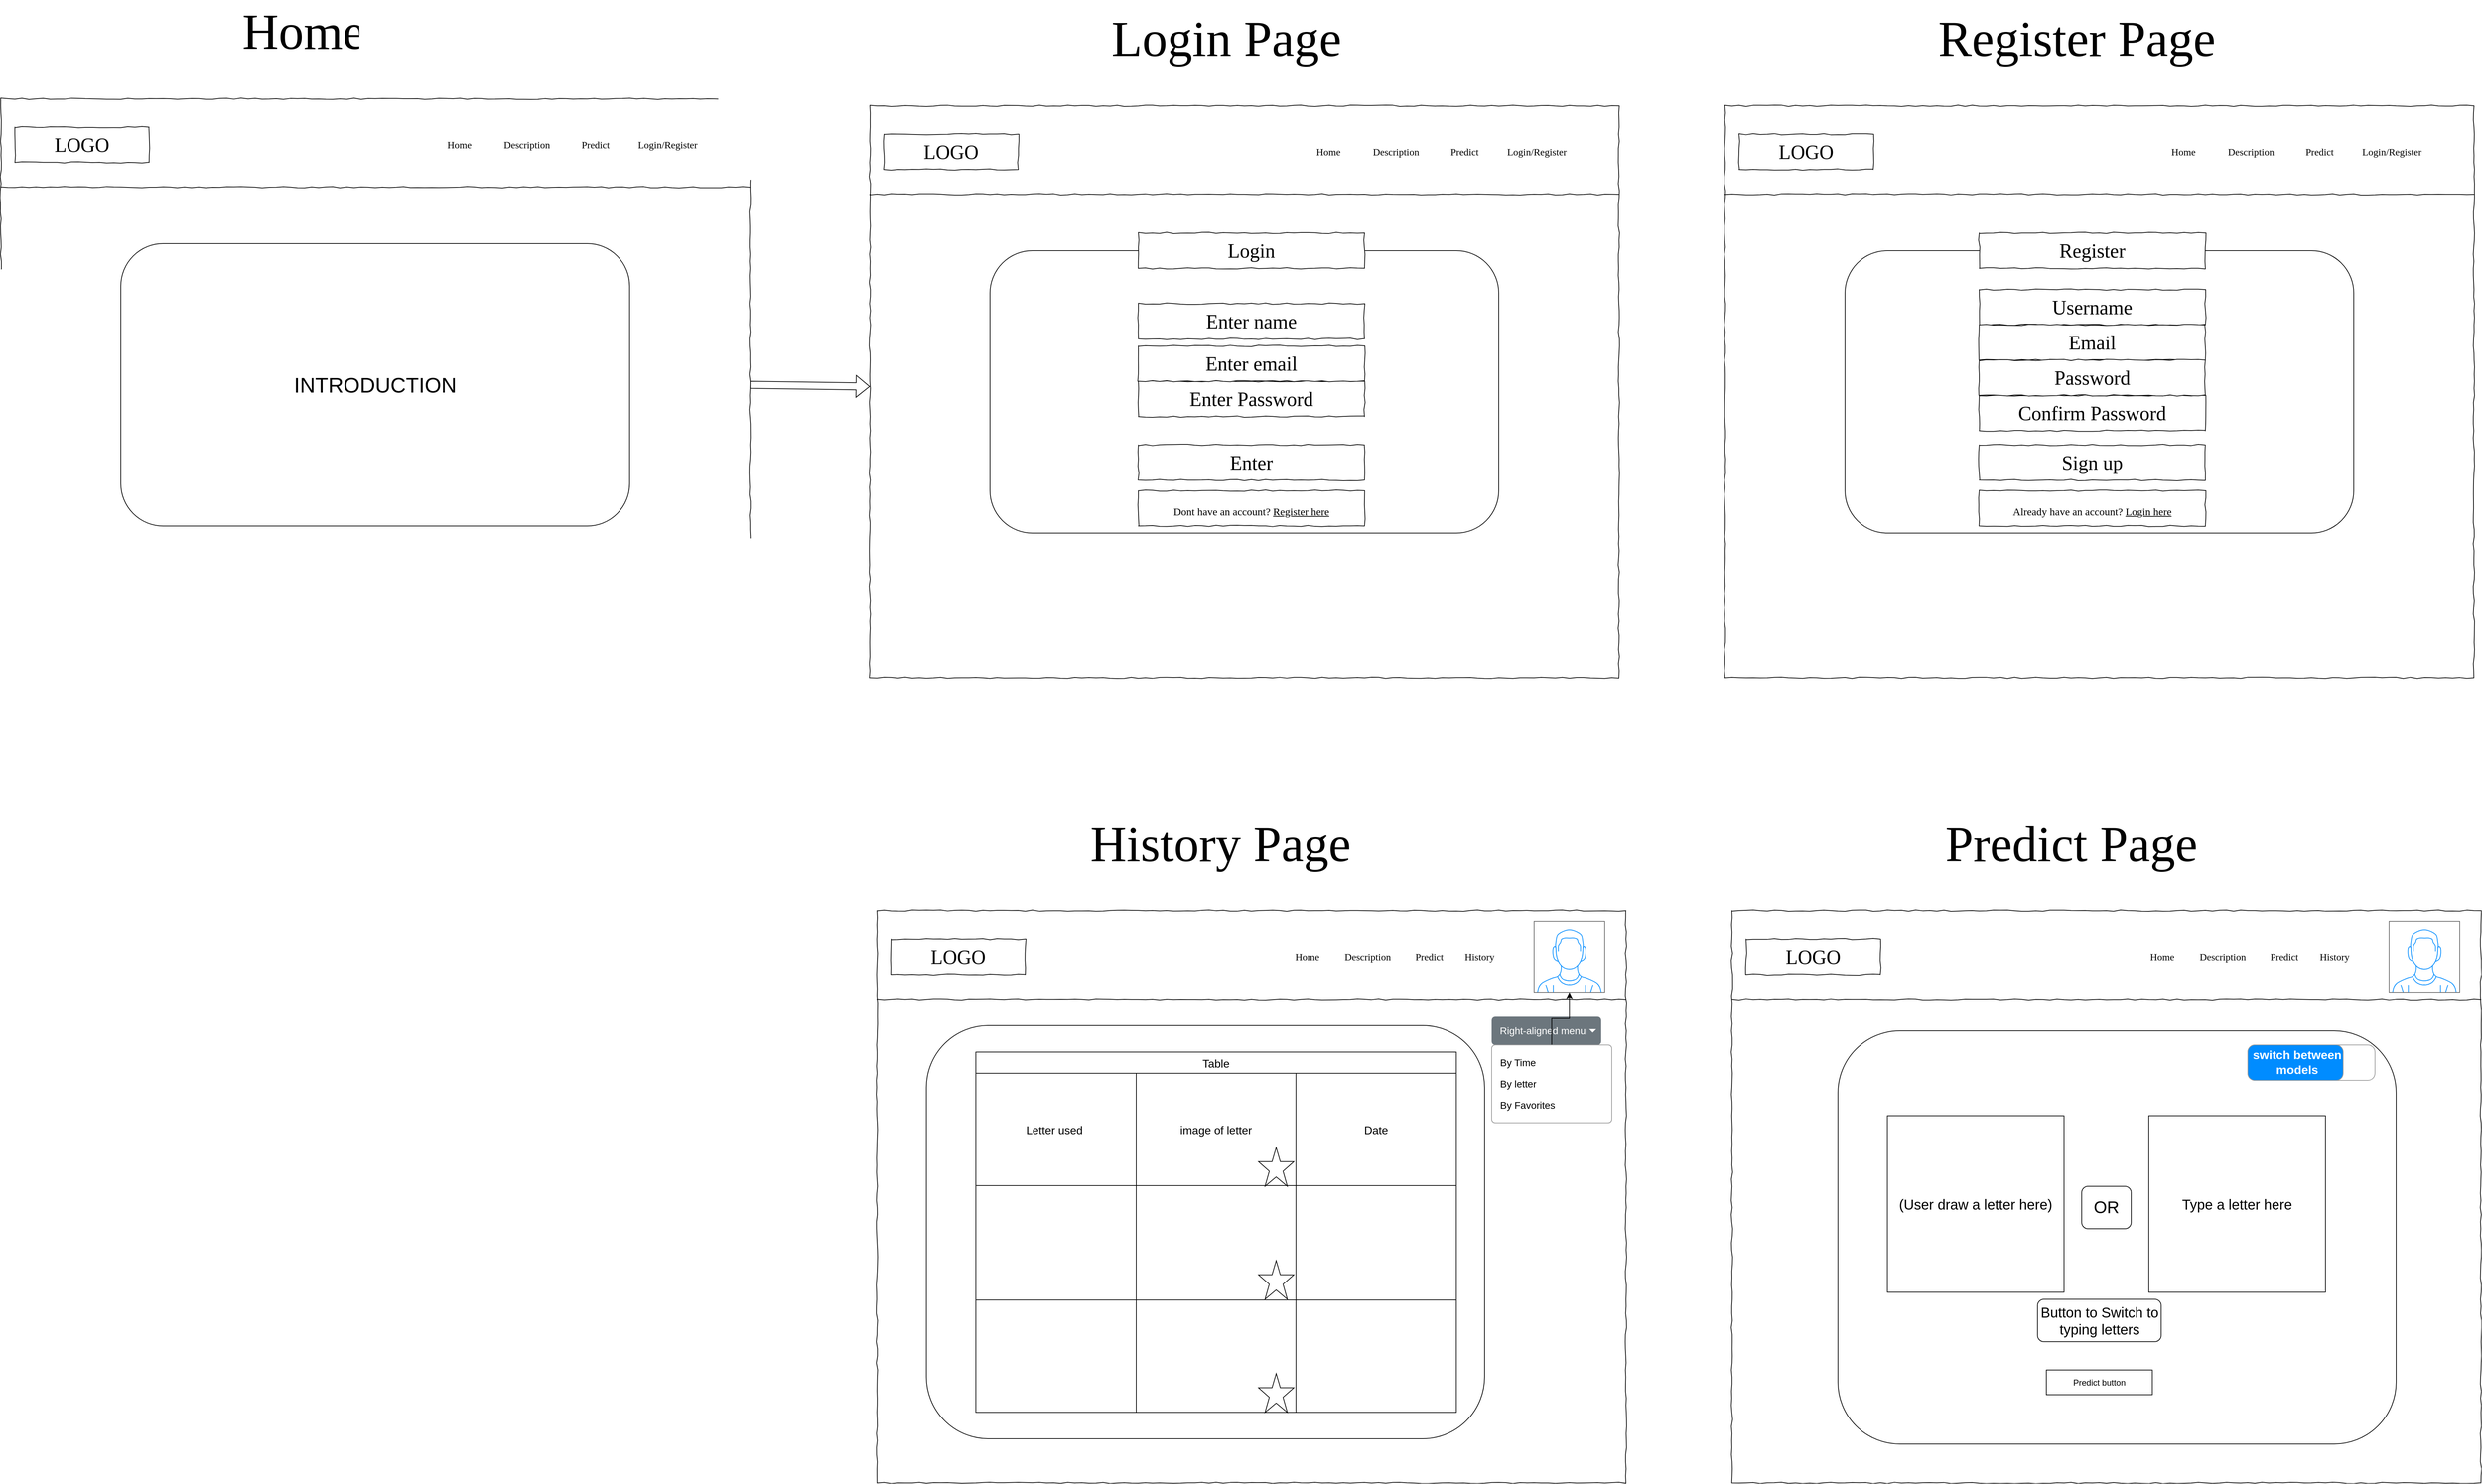 <mxfile version="25.0.1">
  <diagram name="Page-1" id="03018318-947c-dd8e-b7a3-06fadd420f32">
    <mxGraphModel dx="1908" dy="1966" grid="1" gridSize="10" guides="1" tooltips="1" connect="1" arrows="1" fold="1" page="1" pageScale="1" pageWidth="1100" pageHeight="850" background="none" math="0" shadow="0">
      <root>
        <mxCell id="0" />
        <mxCell id="1" parent="0" />
        <mxCell id="677b7b8949515195-1" value="" style="whiteSpace=wrap;html=1;rounded=0;shadow=0;labelBackgroundColor=none;strokeColor=#000000;strokeWidth=1;fillColor=none;fontFamily=Verdana;fontSize=12;fontColor=#000000;align=center;comic=1;" parent="1" vertex="1">
          <mxGeometry x="20" y="20" width="1060" height="810" as="geometry" />
        </mxCell>
        <mxCell id="677b7b8949515195-2" value="LOGO" style="whiteSpace=wrap;html=1;rounded=0;shadow=0;labelBackgroundColor=none;strokeWidth=1;fontFamily=Verdana;fontSize=28;align=center;comic=1;" parent="1" vertex="1">
          <mxGeometry x="40" y="60" width="190" height="50" as="geometry" />
        </mxCell>
        <mxCell id="677b7b8949515195-9" value="" style="line;strokeWidth=1;html=1;rounded=0;shadow=0;labelBackgroundColor=none;fillColor=none;fontFamily=Verdana;fontSize=14;fontColor=#000000;align=center;comic=1;" parent="1" vertex="1">
          <mxGeometry x="20" y="140" width="1060" height="10" as="geometry" />
        </mxCell>
        <mxCell id="677b7b8949515195-11" value="Home" style="text;html=1;points=[];align=left;verticalAlign=top;spacingTop=-4;fontSize=14;fontFamily=Verdana" parent="1" vertex="1">
          <mxGeometry x="650" y="75" width="60" height="20" as="geometry" />
        </mxCell>
        <mxCell id="iwMQm0nN6DJT6xkvxcOJ-1" value="Login/Register" style="text;html=1;points=[];align=left;verticalAlign=top;spacingTop=-4;fontSize=14;fontFamily=Verdana" vertex="1" parent="1">
          <mxGeometry x="920" y="75" width="110" height="20" as="geometry" />
        </mxCell>
        <mxCell id="iwMQm0nN6DJT6xkvxcOJ-8" value="&lt;font style=&quot;font-size: 71px;&quot;&gt;Home Page&lt;/font&gt;" style="text;html=1;points=[];align=left;verticalAlign=top;spacingTop=-4;fontSize=14;fontFamily=Verdana" vertex="1" parent="1">
          <mxGeometry x="360" y="-120" width="420" height="100" as="geometry" />
        </mxCell>
        <mxCell id="iwMQm0nN6DJT6xkvxcOJ-9" value="Description" style="text;html=1;points=[];align=left;verticalAlign=top;spacingTop=-4;fontSize=14;fontFamily=Verdana" vertex="1" parent="1">
          <mxGeometry x="730" y="75" width="90" height="20" as="geometry" />
        </mxCell>
        <mxCell id="iwMQm0nN6DJT6xkvxcOJ-11" value="&lt;font style=&quot;font-size: 30px;&quot;&gt;INTRODUCTION&lt;/font&gt;" style="rounded=1;whiteSpace=wrap;html=1;" vertex="1" parent="1">
          <mxGeometry x="190" y="225" width="720" height="400" as="geometry" />
        </mxCell>
        <mxCell id="iwMQm0nN6DJT6xkvxcOJ-13" value="" style="whiteSpace=wrap;html=1;rounded=0;shadow=0;labelBackgroundColor=none;strokeColor=#000000;strokeWidth=1;fillColor=none;fontFamily=Verdana;fontSize=12;fontColor=#000000;align=center;comic=1;" vertex="1" parent="1">
          <mxGeometry x="1250" y="30" width="1060" height="810" as="geometry" />
        </mxCell>
        <mxCell id="iwMQm0nN6DJT6xkvxcOJ-14" value="LOGO" style="whiteSpace=wrap;html=1;rounded=0;shadow=0;labelBackgroundColor=none;strokeWidth=1;fontFamily=Verdana;fontSize=28;align=center;comic=1;" vertex="1" parent="1">
          <mxGeometry x="1270" y="70" width="190" height="50" as="geometry" />
        </mxCell>
        <mxCell id="iwMQm0nN6DJT6xkvxcOJ-15" value="" style="line;strokeWidth=1;html=1;rounded=0;shadow=0;labelBackgroundColor=none;fillColor=none;fontFamily=Verdana;fontSize=14;fontColor=#000000;align=center;comic=1;" vertex="1" parent="1">
          <mxGeometry x="1250" y="150" width="1060" height="10" as="geometry" />
        </mxCell>
        <mxCell id="iwMQm0nN6DJT6xkvxcOJ-16" value="Home" style="text;html=1;points=[];align=left;verticalAlign=top;spacingTop=-4;fontSize=14;fontFamily=Verdana" vertex="1" parent="1">
          <mxGeometry x="1880" y="85" width="60" height="20" as="geometry" />
        </mxCell>
        <mxCell id="iwMQm0nN6DJT6xkvxcOJ-17" value="Login/Register" style="text;html=1;points=[];align=left;verticalAlign=top;spacingTop=-4;fontSize=14;fontFamily=Verdana" vertex="1" parent="1">
          <mxGeometry x="2150" y="85" width="110" height="20" as="geometry" />
        </mxCell>
        <mxCell id="iwMQm0nN6DJT6xkvxcOJ-18" value="&lt;font style=&quot;font-size: 71px;&quot;&gt;Login Page&lt;/font&gt;" style="text;html=1;points=[];align=left;verticalAlign=top;spacingTop=-4;fontSize=14;fontFamily=Verdana" vertex="1" parent="1">
          <mxGeometry x="1590" y="-110" width="420" height="100" as="geometry" />
        </mxCell>
        <mxCell id="iwMQm0nN6DJT6xkvxcOJ-19" value="Description" style="text;html=1;points=[];align=left;verticalAlign=top;spacingTop=-4;fontSize=14;fontFamily=Verdana" vertex="1" parent="1">
          <mxGeometry x="1960" y="85" width="90" height="20" as="geometry" />
        </mxCell>
        <mxCell id="iwMQm0nN6DJT6xkvxcOJ-20" value="" style="rounded=1;whiteSpace=wrap;html=1;" vertex="1" parent="1">
          <mxGeometry x="1420" y="235" width="720" height="400" as="geometry" />
        </mxCell>
        <mxCell id="iwMQm0nN6DJT6xkvxcOJ-21" value="" style="whiteSpace=wrap;html=1;rounded=0;shadow=0;labelBackgroundColor=none;strokeColor=#000000;strokeWidth=1;fillColor=none;fontFamily=Verdana;fontSize=12;fontColor=#000000;align=center;comic=1;" vertex="1" parent="1">
          <mxGeometry x="2460" y="30" width="1060" height="810" as="geometry" />
        </mxCell>
        <mxCell id="iwMQm0nN6DJT6xkvxcOJ-22" value="LOGO" style="whiteSpace=wrap;html=1;rounded=0;shadow=0;labelBackgroundColor=none;strokeWidth=1;fontFamily=Verdana;fontSize=28;align=center;comic=1;" vertex="1" parent="1">
          <mxGeometry x="2480" y="70" width="190" height="50" as="geometry" />
        </mxCell>
        <mxCell id="iwMQm0nN6DJT6xkvxcOJ-23" value="" style="line;strokeWidth=1;html=1;rounded=0;shadow=0;labelBackgroundColor=none;fillColor=none;fontFamily=Verdana;fontSize=14;fontColor=#000000;align=center;comic=1;" vertex="1" parent="1">
          <mxGeometry x="2460" y="150" width="1060" height="10" as="geometry" />
        </mxCell>
        <mxCell id="iwMQm0nN6DJT6xkvxcOJ-24" value="Home" style="text;html=1;points=[];align=left;verticalAlign=top;spacingTop=-4;fontSize=14;fontFamily=Verdana" vertex="1" parent="1">
          <mxGeometry x="3090" y="85" width="60" height="20" as="geometry" />
        </mxCell>
        <mxCell id="iwMQm0nN6DJT6xkvxcOJ-25" value="Login/Register" style="text;html=1;points=[];align=left;verticalAlign=top;spacingTop=-4;fontSize=14;fontFamily=Verdana" vertex="1" parent="1">
          <mxGeometry x="3360" y="85" width="110" height="20" as="geometry" />
        </mxCell>
        <mxCell id="iwMQm0nN6DJT6xkvxcOJ-26" value="&lt;font style=&quot;font-size: 71px;&quot;&gt;Register Page&lt;/font&gt;" style="text;html=1;points=[];align=left;verticalAlign=top;spacingTop=-4;fontSize=14;fontFamily=Verdana" vertex="1" parent="1">
          <mxGeometry x="2760" y="-110" width="420" height="100" as="geometry" />
        </mxCell>
        <mxCell id="iwMQm0nN6DJT6xkvxcOJ-27" value="Description" style="text;html=1;points=[];align=left;verticalAlign=top;spacingTop=-4;fontSize=14;fontFamily=Verdana" vertex="1" parent="1">
          <mxGeometry x="3170" y="85" width="90" height="20" as="geometry" />
        </mxCell>
        <mxCell id="iwMQm0nN6DJT6xkvxcOJ-28" value="" style="rounded=1;whiteSpace=wrap;html=1;" vertex="1" parent="1">
          <mxGeometry x="2630" y="235" width="720" height="400" as="geometry" />
        </mxCell>
        <mxCell id="iwMQm0nN6DJT6xkvxcOJ-30" value="" style="shape=flexArrow;endArrow=classic;html=1;rounded=0;exitX=1;exitY=0.5;exitDx=0;exitDy=0;" edge="1" parent="1" source="677b7b8949515195-1" target="iwMQm0nN6DJT6xkvxcOJ-13">
          <mxGeometry width="50" height="50" relative="1" as="geometry">
            <mxPoint x="1130" y="530" as="sourcePoint" />
            <mxPoint x="1180" y="480" as="targetPoint" />
          </mxGeometry>
        </mxCell>
        <mxCell id="iwMQm0nN6DJT6xkvxcOJ-31" value="Enter name" style="whiteSpace=wrap;html=1;rounded=0;shadow=0;labelBackgroundColor=none;strokeWidth=1;fontFamily=Verdana;fontSize=28;align=center;comic=1;" vertex="1" parent="1">
          <mxGeometry x="1630" y="310" width="320" height="50" as="geometry" />
        </mxCell>
        <mxCell id="iwMQm0nN6DJT6xkvxcOJ-32" value="Login" style="whiteSpace=wrap;html=1;rounded=0;shadow=0;labelBackgroundColor=none;strokeWidth=1;fontFamily=Verdana;fontSize=28;align=center;comic=1;" vertex="1" parent="1">
          <mxGeometry x="1630" y="210" width="320" height="50" as="geometry" />
        </mxCell>
        <mxCell id="iwMQm0nN6DJT6xkvxcOJ-33" value="Enter Password" style="whiteSpace=wrap;html=1;rounded=0;shadow=0;labelBackgroundColor=none;strokeWidth=1;fontFamily=Verdana;fontSize=28;align=center;comic=1;" vertex="1" parent="1">
          <mxGeometry x="1630" y="420" width="320" height="50" as="geometry" />
        </mxCell>
        <mxCell id="iwMQm0nN6DJT6xkvxcOJ-34" value="Enter" style="whiteSpace=wrap;html=1;rounded=0;shadow=0;labelBackgroundColor=none;strokeWidth=1;fontFamily=Verdana;fontSize=28;align=center;comic=1;" vertex="1" parent="1">
          <mxGeometry x="1630" y="510" width="320" height="50" as="geometry" />
        </mxCell>
        <mxCell id="iwMQm0nN6DJT6xkvxcOJ-35" value="Predict" style="text;html=1;points=[];align=left;verticalAlign=top;spacingTop=-4;fontSize=14;fontFamily=Verdana" vertex="1" parent="1">
          <mxGeometry x="840" y="75" width="60" height="20" as="geometry" />
        </mxCell>
        <mxCell id="iwMQm0nN6DJT6xkvxcOJ-37" value="Predict" style="text;html=1;points=[];align=left;verticalAlign=top;spacingTop=-4;fontSize=14;fontFamily=Verdana" vertex="1" parent="1">
          <mxGeometry x="2070" y="85" width="60" height="20" as="geometry" />
        </mxCell>
        <mxCell id="iwMQm0nN6DJT6xkvxcOJ-38" value="Predict" style="text;html=1;points=[];align=left;verticalAlign=top;spacingTop=-4;fontSize=14;fontFamily=Verdana" vertex="1" parent="1">
          <mxGeometry x="3280" y="85" width="60" height="20" as="geometry" />
        </mxCell>
        <mxCell id="iwMQm0nN6DJT6xkvxcOJ-40" value="Enter email" style="whiteSpace=wrap;html=1;rounded=0;shadow=0;labelBackgroundColor=none;strokeWidth=1;fontFamily=Verdana;fontSize=28;align=center;comic=1;" vertex="1" parent="1">
          <mxGeometry x="1630" y="370" width="320" height="50" as="geometry" />
        </mxCell>
        <mxCell id="iwMQm0nN6DJT6xkvxcOJ-41" value="&lt;font style=&quot;font-size: 15px;&quot;&gt;Dont have an account? &lt;u&gt;Register here&lt;/u&gt;&lt;/font&gt;" style="whiteSpace=wrap;html=1;rounded=0;shadow=0;labelBackgroundColor=none;strokeWidth=1;fontFamily=Verdana;fontSize=28;align=center;comic=1;" vertex="1" parent="1">
          <mxGeometry x="1630" y="575" width="320" height="50" as="geometry" />
        </mxCell>
        <mxCell id="iwMQm0nN6DJT6xkvxcOJ-42" value="Register" style="whiteSpace=wrap;html=1;rounded=0;shadow=0;labelBackgroundColor=none;strokeWidth=1;fontFamily=Verdana;fontSize=28;align=center;comic=1;" vertex="1" parent="1">
          <mxGeometry x="2820" y="210" width="320" height="50" as="geometry" />
        </mxCell>
        <mxCell id="iwMQm0nN6DJT6xkvxcOJ-44" value="Username" style="whiteSpace=wrap;html=1;rounded=0;shadow=0;labelBackgroundColor=none;strokeWidth=1;fontFamily=Verdana;fontSize=28;align=center;comic=1;" vertex="1" parent="1">
          <mxGeometry x="2820" y="290" width="320" height="50" as="geometry" />
        </mxCell>
        <mxCell id="iwMQm0nN6DJT6xkvxcOJ-45" value="Confirm Password" style="whiteSpace=wrap;html=1;rounded=0;shadow=0;labelBackgroundColor=none;strokeWidth=1;fontFamily=Verdana;fontSize=28;align=center;comic=1;" vertex="1" parent="1">
          <mxGeometry x="2820" y="440" width="320" height="50" as="geometry" />
        </mxCell>
        <mxCell id="iwMQm0nN6DJT6xkvxcOJ-46" value="Email" style="whiteSpace=wrap;html=1;rounded=0;shadow=0;labelBackgroundColor=none;strokeWidth=1;fontFamily=Verdana;fontSize=28;align=center;comic=1;" vertex="1" parent="1">
          <mxGeometry x="2820" y="340" width="320" height="50" as="geometry" />
        </mxCell>
        <mxCell id="iwMQm0nN6DJT6xkvxcOJ-47" value="Password" style="whiteSpace=wrap;html=1;rounded=0;shadow=0;labelBackgroundColor=none;strokeWidth=1;fontFamily=Verdana;fontSize=28;align=center;comic=1;" vertex="1" parent="1">
          <mxGeometry x="2820" y="390" width="320" height="50" as="geometry" />
        </mxCell>
        <mxCell id="iwMQm0nN6DJT6xkvxcOJ-49" value="Sign up" style="whiteSpace=wrap;html=1;rounded=0;shadow=0;labelBackgroundColor=none;strokeWidth=1;fontFamily=Verdana;fontSize=28;align=center;comic=1;" vertex="1" parent="1">
          <mxGeometry x="2820" y="510" width="320" height="50" as="geometry" />
        </mxCell>
        <mxCell id="iwMQm0nN6DJT6xkvxcOJ-50" value="&lt;span style=&quot;font-size: 15px;&quot;&gt;Already have an account? &lt;u&gt;Login here&lt;/u&gt;&lt;/span&gt;" style="whiteSpace=wrap;html=1;rounded=0;shadow=0;labelBackgroundColor=none;strokeWidth=1;fontFamily=Verdana;fontSize=28;align=center;comic=1;" vertex="1" parent="1">
          <mxGeometry x="2820" y="575" width="320" height="50" as="geometry" />
        </mxCell>
        <mxCell id="iwMQm0nN6DJT6xkvxcOJ-51" value="" style="whiteSpace=wrap;html=1;rounded=0;shadow=0;labelBackgroundColor=none;strokeColor=#000000;strokeWidth=1;fillColor=none;fontFamily=Verdana;fontSize=12;fontColor=#000000;align=center;comic=1;" vertex="1" parent="1">
          <mxGeometry x="2470" y="1170" width="1060" height="810" as="geometry" />
        </mxCell>
        <mxCell id="iwMQm0nN6DJT6xkvxcOJ-52" value="LOGO" style="whiteSpace=wrap;html=1;rounded=0;shadow=0;labelBackgroundColor=none;strokeWidth=1;fontFamily=Verdana;fontSize=28;align=center;comic=1;" vertex="1" parent="1">
          <mxGeometry x="2490" y="1210" width="190" height="50" as="geometry" />
        </mxCell>
        <mxCell id="iwMQm0nN6DJT6xkvxcOJ-53" value="" style="line;strokeWidth=1;html=1;rounded=0;shadow=0;labelBackgroundColor=none;fillColor=none;fontFamily=Verdana;fontSize=14;fontColor=#000000;align=center;comic=1;" vertex="1" parent="1">
          <mxGeometry x="2470" y="1290" width="1060" height="10" as="geometry" />
        </mxCell>
        <mxCell id="iwMQm0nN6DJT6xkvxcOJ-54" value="Home" style="text;html=1;points=[];align=left;verticalAlign=top;spacingTop=-4;fontSize=14;fontFamily=Verdana" vertex="1" parent="1">
          <mxGeometry x="3060" y="1225" width="60" height="20" as="geometry" />
        </mxCell>
        <mxCell id="iwMQm0nN6DJT6xkvxcOJ-56" value="&lt;font style=&quot;font-size: 71px;&quot;&gt;Predict Page&lt;/font&gt;" style="text;html=1;points=[];align=left;verticalAlign=top;spacingTop=-4;fontSize=14;fontFamily=Verdana" vertex="1" parent="1">
          <mxGeometry x="2770" y="1030" width="420" height="100" as="geometry" />
        </mxCell>
        <mxCell id="iwMQm0nN6DJT6xkvxcOJ-57" value="Description" style="text;html=1;points=[];align=left;verticalAlign=top;spacingTop=-4;fontSize=14;fontFamily=Verdana" vertex="1" parent="1">
          <mxGeometry x="3130" y="1225" width="90" height="20" as="geometry" />
        </mxCell>
        <mxCell id="iwMQm0nN6DJT6xkvxcOJ-58" value="" style="rounded=1;whiteSpace=wrap;html=1;" vertex="1" parent="1">
          <mxGeometry x="2620" y="1340" width="790" height="585" as="geometry" />
        </mxCell>
        <mxCell id="iwMQm0nN6DJT6xkvxcOJ-59" value="Predict" style="text;html=1;points=[];align=left;verticalAlign=top;spacingTop=-4;fontSize=14;fontFamily=Verdana" vertex="1" parent="1">
          <mxGeometry x="3230" y="1225" width="60" height="20" as="geometry" />
        </mxCell>
        <mxCell id="iwMQm0nN6DJT6xkvxcOJ-67" value="" style="verticalLabelPosition=bottom;shadow=0;dashed=0;align=center;html=1;verticalAlign=top;strokeWidth=1;shape=mxgraph.mockup.containers.userMale;strokeColor=#666666;strokeColor2=#008cff;" vertex="1" parent="1">
          <mxGeometry x="3400" y="1185" width="100" height="100" as="geometry" />
        </mxCell>
        <mxCell id="iwMQm0nN6DJT6xkvxcOJ-68" value="History" style="text;html=1;points=[];align=left;verticalAlign=top;spacingTop=-4;fontSize=14;fontFamily=Verdana" vertex="1" parent="1">
          <mxGeometry x="3300" y="1225" width="60" height="20" as="geometry" />
        </mxCell>
        <mxCell id="iwMQm0nN6DJT6xkvxcOJ-69" value="switch between models" style="strokeWidth=1;shadow=0;dashed=0;align=center;html=1;shape=mxgraph.mockup.buttons.onOffButton;gradientColor=none;strokeColor=#999999;buttonState=on;fillColor2=#008cff;fontColor=#ffffff;fontSize=17;mainText=;spacingRight=40;fontStyle=1;whiteSpace=wrap;" vertex="1" parent="1">
          <mxGeometry x="3200" y="1360" width="180" height="50" as="geometry" />
        </mxCell>
        <mxCell id="iwMQm0nN6DJT6xkvxcOJ-71" value="&lt;font style=&quot;font-size: 20px;&quot;&gt;(User draw a letter here)&lt;/font&gt;" style="whiteSpace=wrap;html=1;aspect=fixed;rotation=0;" vertex="1" parent="1">
          <mxGeometry x="2690" y="1460" width="250" height="250" as="geometry" />
        </mxCell>
        <mxCell id="iwMQm0nN6DJT6xkvxcOJ-72" value="&lt;font style=&quot;font-size: 20px;&quot;&gt;Button to Switch to typing letters&lt;/font&gt;" style="rounded=1;whiteSpace=wrap;html=1;" vertex="1" parent="1">
          <mxGeometry x="2902.5" y="1720" width="175" height="60" as="geometry" />
        </mxCell>
        <mxCell id="iwMQm0nN6DJT6xkvxcOJ-74" value="Predict button" style="rounded=0;whiteSpace=wrap;html=1;" vertex="1" parent="1">
          <mxGeometry x="2915" y="1820" width="150" height="35" as="geometry" />
        </mxCell>
        <mxCell id="iwMQm0nN6DJT6xkvxcOJ-75" value="&lt;font style=&quot;font-size: 24px;&quot;&gt;OR&lt;/font&gt;" style="rounded=1;whiteSpace=wrap;html=1;" vertex="1" parent="1">
          <mxGeometry x="2965" y="1560" width="70" height="60" as="geometry" />
        </mxCell>
        <mxCell id="iwMQm0nN6DJT6xkvxcOJ-94" value="&lt;span style=&quot;font-size: 20px;&quot;&gt;Type a letter here&lt;/span&gt;" style="whiteSpace=wrap;html=1;aspect=fixed;rotation=0;" vertex="1" parent="1">
          <mxGeometry x="3060" y="1460" width="250" height="250" as="geometry" />
        </mxCell>
        <mxCell id="iwMQm0nN6DJT6xkvxcOJ-96" value="" style="whiteSpace=wrap;html=1;rounded=0;shadow=0;labelBackgroundColor=none;strokeColor=#000000;strokeWidth=1;fillColor=none;fontFamily=Verdana;fontSize=12;fontColor=#000000;align=center;comic=1;" vertex="1" parent="1">
          <mxGeometry x="1260" y="1170" width="1060" height="810" as="geometry" />
        </mxCell>
        <mxCell id="iwMQm0nN6DJT6xkvxcOJ-97" value="LOGO" style="whiteSpace=wrap;html=1;rounded=0;shadow=0;labelBackgroundColor=none;strokeWidth=1;fontFamily=Verdana;fontSize=28;align=center;comic=1;" vertex="1" parent="1">
          <mxGeometry x="1280" y="1210" width="190" height="50" as="geometry" />
        </mxCell>
        <mxCell id="iwMQm0nN6DJT6xkvxcOJ-98" value="" style="line;strokeWidth=1;html=1;rounded=0;shadow=0;labelBackgroundColor=none;fillColor=none;fontFamily=Verdana;fontSize=14;fontColor=#000000;align=center;comic=1;" vertex="1" parent="1">
          <mxGeometry x="1260" y="1290" width="1060" height="10" as="geometry" />
        </mxCell>
        <mxCell id="iwMQm0nN6DJT6xkvxcOJ-99" value="Home" style="text;html=1;points=[];align=left;verticalAlign=top;spacingTop=-4;fontSize=14;fontFamily=Verdana" vertex="1" parent="1">
          <mxGeometry x="1850" y="1225" width="60" height="20" as="geometry" />
        </mxCell>
        <mxCell id="iwMQm0nN6DJT6xkvxcOJ-100" value="&lt;font style=&quot;font-size: 71px;&quot;&gt;History Page&lt;/font&gt;" style="text;html=1;points=[];align=left;verticalAlign=top;spacingTop=-4;fontSize=14;fontFamily=Verdana" vertex="1" parent="1">
          <mxGeometry x="1560" y="1030" width="420" height="100" as="geometry" />
        </mxCell>
        <mxCell id="iwMQm0nN6DJT6xkvxcOJ-101" value="Description" style="text;html=1;points=[];align=left;verticalAlign=top;spacingTop=-4;fontSize=14;fontFamily=Verdana" vertex="1" parent="1">
          <mxGeometry x="1920" y="1225" width="90" height="20" as="geometry" />
        </mxCell>
        <mxCell id="iwMQm0nN6DJT6xkvxcOJ-102" value="" style="rounded=1;whiteSpace=wrap;html=1;" vertex="1" parent="1">
          <mxGeometry x="1330" y="1332.5" width="790" height="585" as="geometry" />
        </mxCell>
        <mxCell id="iwMQm0nN6DJT6xkvxcOJ-103" value="Predict" style="text;html=1;points=[];align=left;verticalAlign=top;spacingTop=-4;fontSize=14;fontFamily=Verdana" vertex="1" parent="1">
          <mxGeometry x="2020" y="1225" width="60" height="20" as="geometry" />
        </mxCell>
        <mxCell id="iwMQm0nN6DJT6xkvxcOJ-104" value="" style="verticalLabelPosition=bottom;shadow=0;dashed=0;align=center;html=1;verticalAlign=top;strokeWidth=1;shape=mxgraph.mockup.containers.userMale;strokeColor=#666666;strokeColor2=#008cff;" vertex="1" parent="1">
          <mxGeometry x="2190" y="1185" width="100" height="100" as="geometry" />
        </mxCell>
        <mxCell id="iwMQm0nN6DJT6xkvxcOJ-105" value="History" style="text;html=1;points=[];align=left;verticalAlign=top;spacingTop=-4;fontSize=14;fontFamily=Verdana" vertex="1" parent="1">
          <mxGeometry x="2090" y="1225" width="60" height="20" as="geometry" />
        </mxCell>
        <mxCell id="iwMQm0nN6DJT6xkvxcOJ-112" value="Table" style="shape=table;startSize=30;container=1;collapsible=0;childLayout=tableLayout;strokeColor=default;fontSize=16;" vertex="1" parent="1">
          <mxGeometry x="1400" y="1370" width="680" height="510" as="geometry" />
        </mxCell>
        <mxCell id="iwMQm0nN6DJT6xkvxcOJ-113" value="" style="shape=tableRow;horizontal=0;startSize=0;swimlaneHead=0;swimlaneBody=0;strokeColor=inherit;top=0;left=0;bottom=0;right=0;collapsible=0;dropTarget=0;fillColor=none;points=[[0,0.5],[1,0.5]];portConstraint=eastwest;fontSize=16;" vertex="1" parent="iwMQm0nN6DJT6xkvxcOJ-112">
          <mxGeometry y="30" width="680" height="159" as="geometry" />
        </mxCell>
        <mxCell id="iwMQm0nN6DJT6xkvxcOJ-114" value="Letter used&amp;nbsp;" style="shape=partialRectangle;html=1;whiteSpace=wrap;connectable=0;strokeColor=inherit;overflow=hidden;fillColor=none;top=0;left=0;bottom=0;right=0;pointerEvents=1;fontSize=16;" vertex="1" parent="iwMQm0nN6DJT6xkvxcOJ-113">
          <mxGeometry width="227" height="159" as="geometry">
            <mxRectangle width="227" height="159" as="alternateBounds" />
          </mxGeometry>
        </mxCell>
        <mxCell id="iwMQm0nN6DJT6xkvxcOJ-115" value="image of letter" style="shape=partialRectangle;html=1;whiteSpace=wrap;connectable=0;strokeColor=inherit;overflow=hidden;fillColor=none;top=0;left=0;bottom=0;right=0;pointerEvents=1;fontSize=16;" vertex="1" parent="iwMQm0nN6DJT6xkvxcOJ-113">
          <mxGeometry x="227" width="226" height="159" as="geometry">
            <mxRectangle width="226" height="159" as="alternateBounds" />
          </mxGeometry>
        </mxCell>
        <mxCell id="iwMQm0nN6DJT6xkvxcOJ-116" value="Date" style="shape=partialRectangle;html=1;whiteSpace=wrap;connectable=0;strokeColor=inherit;overflow=hidden;fillColor=none;top=0;left=0;bottom=0;right=0;pointerEvents=1;fontSize=16;" vertex="1" parent="iwMQm0nN6DJT6xkvxcOJ-113">
          <mxGeometry x="453" width="227" height="159" as="geometry">
            <mxRectangle width="227" height="159" as="alternateBounds" />
          </mxGeometry>
        </mxCell>
        <mxCell id="iwMQm0nN6DJT6xkvxcOJ-117" value="" style="shape=tableRow;horizontal=0;startSize=0;swimlaneHead=0;swimlaneBody=0;strokeColor=inherit;top=0;left=0;bottom=0;right=0;collapsible=0;dropTarget=0;fillColor=none;points=[[0,0.5],[1,0.5]];portConstraint=eastwest;fontSize=16;" vertex="1" parent="iwMQm0nN6DJT6xkvxcOJ-112">
          <mxGeometry y="189" width="680" height="162" as="geometry" />
        </mxCell>
        <mxCell id="iwMQm0nN6DJT6xkvxcOJ-118" value="" style="shape=partialRectangle;html=1;whiteSpace=wrap;connectable=0;strokeColor=inherit;overflow=hidden;fillColor=none;top=0;left=0;bottom=0;right=0;pointerEvents=1;fontSize=16;" vertex="1" parent="iwMQm0nN6DJT6xkvxcOJ-117">
          <mxGeometry width="227" height="162" as="geometry">
            <mxRectangle width="227" height="162" as="alternateBounds" />
          </mxGeometry>
        </mxCell>
        <mxCell id="iwMQm0nN6DJT6xkvxcOJ-119" value="" style="shape=partialRectangle;html=1;whiteSpace=wrap;connectable=0;strokeColor=inherit;overflow=hidden;fillColor=none;top=0;left=0;bottom=0;right=0;pointerEvents=1;fontSize=16;" vertex="1" parent="iwMQm0nN6DJT6xkvxcOJ-117">
          <mxGeometry x="227" width="226" height="162" as="geometry">
            <mxRectangle width="226" height="162" as="alternateBounds" />
          </mxGeometry>
        </mxCell>
        <mxCell id="iwMQm0nN6DJT6xkvxcOJ-120" value="" style="shape=partialRectangle;html=1;whiteSpace=wrap;connectable=0;strokeColor=inherit;overflow=hidden;fillColor=none;top=0;left=0;bottom=0;right=0;pointerEvents=1;fontSize=16;" vertex="1" parent="iwMQm0nN6DJT6xkvxcOJ-117">
          <mxGeometry x="453" width="227" height="162" as="geometry">
            <mxRectangle width="227" height="162" as="alternateBounds" />
          </mxGeometry>
        </mxCell>
        <mxCell id="iwMQm0nN6DJT6xkvxcOJ-121" value="" style="shape=tableRow;horizontal=0;startSize=0;swimlaneHead=0;swimlaneBody=0;strokeColor=inherit;top=0;left=0;bottom=0;right=0;collapsible=0;dropTarget=0;fillColor=none;points=[[0,0.5],[1,0.5]];portConstraint=eastwest;fontSize=16;" vertex="1" parent="iwMQm0nN6DJT6xkvxcOJ-112">
          <mxGeometry y="351" width="680" height="159" as="geometry" />
        </mxCell>
        <mxCell id="iwMQm0nN6DJT6xkvxcOJ-122" value="" style="shape=partialRectangle;html=1;whiteSpace=wrap;connectable=0;strokeColor=inherit;overflow=hidden;fillColor=none;top=0;left=0;bottom=0;right=0;pointerEvents=1;fontSize=16;" vertex="1" parent="iwMQm0nN6DJT6xkvxcOJ-121">
          <mxGeometry width="227" height="159" as="geometry">
            <mxRectangle width="227" height="159" as="alternateBounds" />
          </mxGeometry>
        </mxCell>
        <mxCell id="iwMQm0nN6DJT6xkvxcOJ-123" value="" style="shape=partialRectangle;html=1;whiteSpace=wrap;connectable=0;strokeColor=inherit;overflow=hidden;fillColor=none;top=0;left=0;bottom=0;right=0;pointerEvents=1;fontSize=16;" vertex="1" parent="iwMQm0nN6DJT6xkvxcOJ-121">
          <mxGeometry x="227" width="226" height="159" as="geometry">
            <mxRectangle width="226" height="159" as="alternateBounds" />
          </mxGeometry>
        </mxCell>
        <mxCell id="iwMQm0nN6DJT6xkvxcOJ-124" value="" style="shape=partialRectangle;html=1;whiteSpace=wrap;connectable=0;strokeColor=inherit;overflow=hidden;fillColor=none;top=0;left=0;bottom=0;right=0;pointerEvents=1;fontSize=16;" vertex="1" parent="iwMQm0nN6DJT6xkvxcOJ-121">
          <mxGeometry x="453" width="227" height="159" as="geometry">
            <mxRectangle width="227" height="159" as="alternateBounds" />
          </mxGeometry>
        </mxCell>
        <mxCell id="iwMQm0nN6DJT6xkvxcOJ-137" value="Right-aligned menu" style="html=1;shadow=0;dashed=0;shape=mxgraph.bootstrap.rrect;rSize=5;strokeColor=none;strokeWidth=1;fillColor=#6C767D;fontColor=#ffffff;whiteSpace=wrap;align=right;verticalAlign=middle;fontStyle=0;fontSize=14;spacingLeft=10;spacingRight=20;" vertex="1" parent="1">
          <mxGeometry x="2130" y="1320" width="155" height="40" as="geometry" />
        </mxCell>
        <mxCell id="iwMQm0nN6DJT6xkvxcOJ-138" value="" style="shape=triangle;direction=south;fillColor=#ffffff;strokeColor=none;perimeter=none;" vertex="1" parent="iwMQm0nN6DJT6xkvxcOJ-137">
          <mxGeometry x="1" y="0.5" width="10" height="5" relative="1" as="geometry">
            <mxPoint x="-17" y="-2.5" as="offset" />
          </mxGeometry>
        </mxCell>
        <mxCell id="iwMQm0nN6DJT6xkvxcOJ-145" value="" style="edgeStyle=orthogonalEdgeStyle;rounded=0;orthogonalLoop=1;jettySize=auto;html=1;" edge="1" parent="1" source="iwMQm0nN6DJT6xkvxcOJ-139" target="iwMQm0nN6DJT6xkvxcOJ-104">
          <mxGeometry relative="1" as="geometry" />
        </mxCell>
        <mxCell id="iwMQm0nN6DJT6xkvxcOJ-139" value="" style="swimlane;container=1;shape=mxgraph.bootstrap.rrect;rSize=5;strokeColor=#999999;fillColor=#ffffff;fontStyle=0;childLayout=stackLayout;horizontal=1;startSize=0;horizontalStack=0;resizeParent=1;resizeParentMax=0;resizeLast=0;collapsible=0;marginBottom=0;whiteSpace=wrap;html=1;" vertex="1" parent="1">
          <mxGeometry x="2130" y="1360" width="170" height="110" as="geometry" />
        </mxCell>
        <mxCell id="iwMQm0nN6DJT6xkvxcOJ-140" value="" style="text;align=center;verticalAlign=middle;spacingLeft=10;spacingRight=10;overflow=hidden;points=[[0,0.5],[1,0.5]];portConstraint=eastwest;rotatable=0;whiteSpace=wrap;html=1;fontColor=inherit;" vertex="1" parent="iwMQm0nN6DJT6xkvxcOJ-139">
          <mxGeometry width="170" height="10" as="geometry" />
        </mxCell>
        <mxCell id="iwMQm0nN6DJT6xkvxcOJ-141" value="By Time" style="text;align=left;verticalAlign=middle;spacingLeft=10;spacingRight=10;overflow=hidden;points=[[0,0.5],[1,0.5]];portConstraint=eastwest;rotatable=0;whiteSpace=wrap;html=1;fontColor=inherit;fontSize=14;fontStyle=0;" vertex="1" parent="iwMQm0nN6DJT6xkvxcOJ-139">
          <mxGeometry y="10" width="170" height="30" as="geometry" />
        </mxCell>
        <mxCell id="iwMQm0nN6DJT6xkvxcOJ-142" value="By letter" style="text;align=left;verticalAlign=middle;spacingLeft=10;spacingRight=10;overflow=hidden;points=[[0,0.5],[1,0.5]];portConstraint=eastwest;rotatable=0;whiteSpace=wrap;html=1;fontColor=inherit;fontSize=14;fontStyle=0;" vertex="1" parent="iwMQm0nN6DJT6xkvxcOJ-139">
          <mxGeometry y="40" width="170" height="30" as="geometry" />
        </mxCell>
        <mxCell id="iwMQm0nN6DJT6xkvxcOJ-143" value="By Favorites" style="text;align=left;verticalAlign=middle;spacingLeft=10;spacingRight=10;overflow=hidden;points=[[0,0.5],[1,0.5]];portConstraint=eastwest;rotatable=0;whiteSpace=wrap;html=1;fontColor=inherit;fontSize=14;fontStyle=0;" vertex="1" parent="iwMQm0nN6DJT6xkvxcOJ-139">
          <mxGeometry y="70" width="170" height="30" as="geometry" />
        </mxCell>
        <mxCell id="iwMQm0nN6DJT6xkvxcOJ-144" value="" style="text;align=center;verticalAlign=middle;spacingLeft=10;spacingRight=10;overflow=hidden;points=[[0,0.5],[1,0.5]];portConstraint=eastwest;rotatable=0;whiteSpace=wrap;html=1;fontColor=inherit;" vertex="1" parent="iwMQm0nN6DJT6xkvxcOJ-139">
          <mxGeometry y="100" width="170" height="10" as="geometry" />
        </mxCell>
        <mxCell id="iwMQm0nN6DJT6xkvxcOJ-146" value="" style="verticalLabelPosition=bottom;verticalAlign=top;html=1;shape=mxgraph.basic.star" vertex="1" parent="1">
          <mxGeometry x="1800" y="1505" width="50" height="55" as="geometry" />
        </mxCell>
        <mxCell id="iwMQm0nN6DJT6xkvxcOJ-147" value="" style="verticalLabelPosition=bottom;verticalAlign=top;html=1;shape=mxgraph.basic.star" vertex="1" parent="1">
          <mxGeometry x="1800" y="1665" width="50" height="55" as="geometry" />
        </mxCell>
        <mxCell id="iwMQm0nN6DJT6xkvxcOJ-149" value="" style="verticalLabelPosition=bottom;verticalAlign=top;html=1;shape=mxgraph.basic.star" vertex="1" parent="1">
          <mxGeometry x="1800" y="1825" width="50" height="55" as="geometry" />
        </mxCell>
      </root>
    </mxGraphModel>
  </diagram>
</mxfile>
